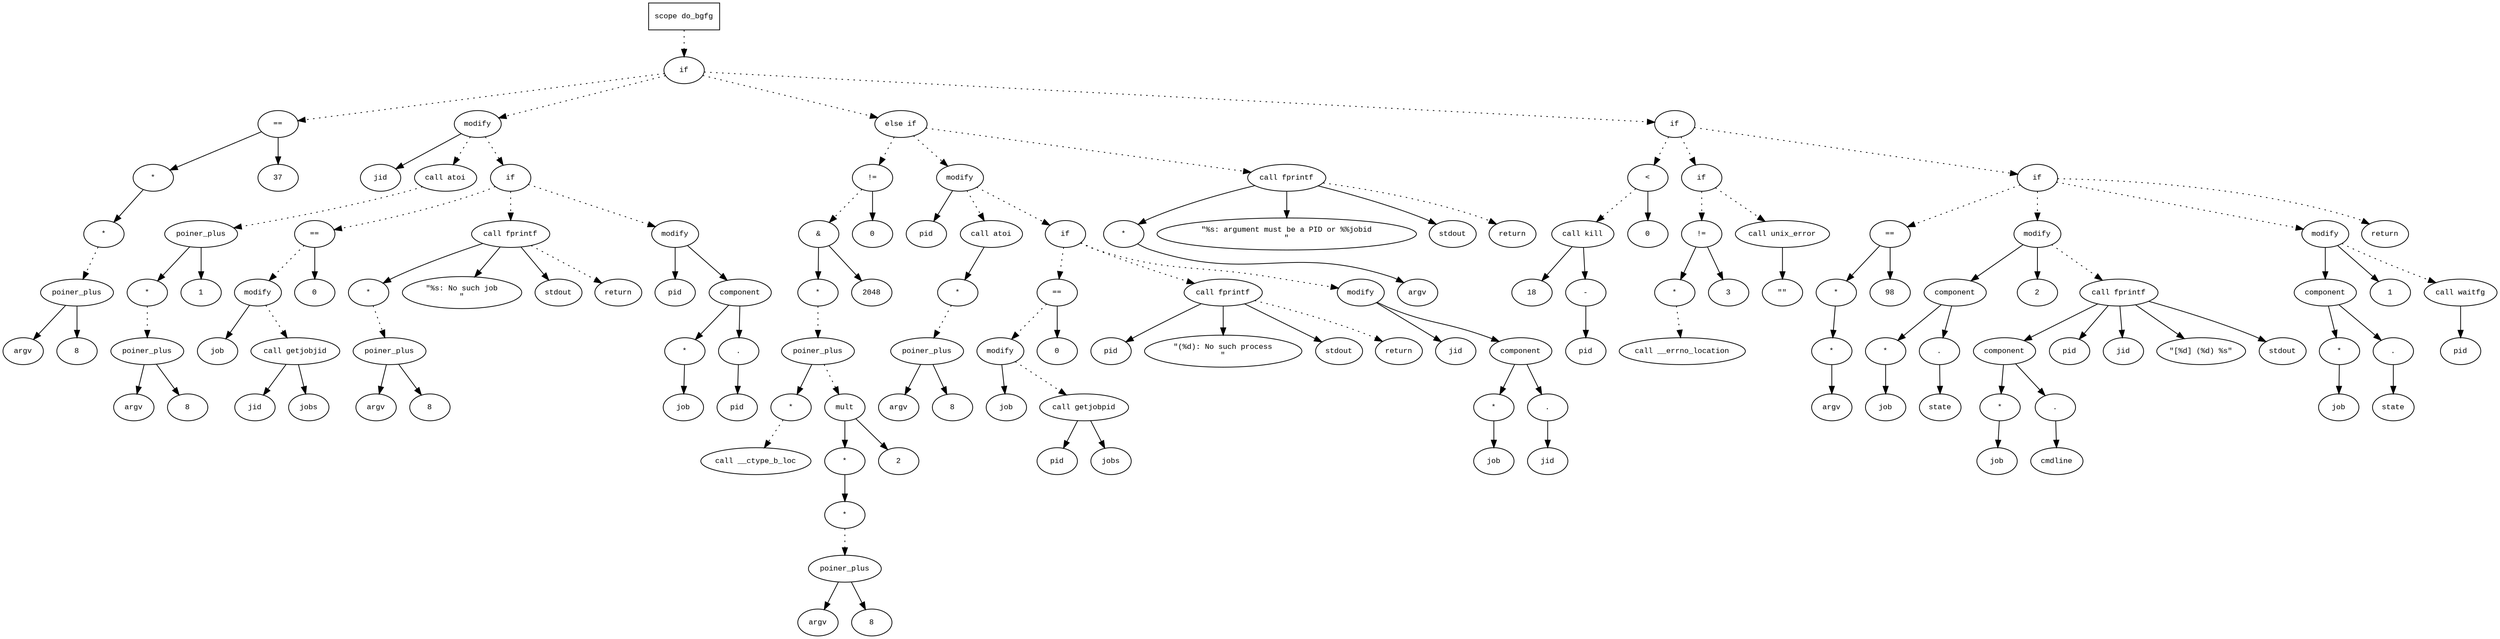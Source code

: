 digraph AST {
  graph [fontname="Times New Roman",fontsize=10];
  node  [fontname="Courier New",fontsize=10];
  edge  [fontname="Times New Roman",fontsize=10];

  node1 [label="scope do_bgfg",shape=box];
  node2 [label="if",shape=ellipse];
  node1 -> node2 [style=dotted];
  node3 [label="==",shape=ellipse];
  node4 [label="*",shape=ellipse];
  node5 [label="*",shape=ellipse];
  node6 [label="poiner_plus",shape=ellipse];
  node7 [label="argv",shape=ellipse];
  node6 -> node7;
  node8 [label="8",shape=ellipse];
  node6 -> node8;
  node5 -> node6 [style=dotted];
  node4 -> node5;
  node3 -> node4;
  node9 [label="37",shape=ellipse];
  node3 -> node9;
  node2 -> node3 [style=dotted];
  node10 [label="modify",shape=ellipse];
  node11 [label="jid",shape=ellipse];
  node10 -> node11;
  node12 [label="call atoi",shape=ellipse];
  node13 [label="poiner_plus",shape=ellipse];
  node14 [label="*",shape=ellipse];
  node15 [label="poiner_plus",shape=ellipse];
  node16 [label="argv",shape=ellipse];
  node15 -> node16;
  node17 [label="8",shape=ellipse];
  node15 -> node17;
  node14 -> node15 [style=dotted];
  node13 -> node14;
  node18 [label="1",shape=ellipse];
  node13 -> node18;
  node12 -> node13 [style=dotted];
  node10 -> node12 [style=dotted];
  node2 -> node10 [style=dotted];
  node19 [label="if",shape=ellipse];
  node10 -> node19 [style=dotted];
  node20 [label="==",shape=ellipse];
  node21 [label="modify",shape=ellipse];
  node22 [label="job",shape=ellipse];
  node21 -> node22;
  node23 [label="call getjobjid",shape=ellipse];
  node24 [label="jid",shape=ellipse];
  node23 -> node24;
  node25 [label="jobs",shape=ellipse];
  node23 -> node25;
  node21 -> node23 [style=dotted];
  node20 -> node21 [style=dotted];
  node26 [label="0",shape=ellipse];
  node20 -> node26;
  node19 -> node20 [style=dotted];
  node27 [label="call fprintf",shape=ellipse];
  node28 [label="*",shape=ellipse];
  node29 [label="poiner_plus",shape=ellipse];
  node30 [label="argv",shape=ellipse];
  node29 -> node30;
  node31 [label="8",shape=ellipse];
  node29 -> node31;
  node28 -> node29 [style=dotted];
  node27 -> node28;
  node32 [label="\"%s: No such job
\"",shape=ellipse];
  node27 -> node32;
  node33 [label="stdout",shape=ellipse];
  node27 -> node33;
  node19 -> node27 [style=dotted];
  node34 [label="return",shape=ellipse];
  node27 -> node34 [style=dotted];
  node35 [label="modify",shape=ellipse];
  node36 [label="pid",shape=ellipse];
  node35 -> node36;
  node37 [label="component",shape=ellipse];
  node35 -> node37;
  node38 [label="*",shape=ellipse];
  node39 [label="job",shape=ellipse];
  node38 -> node39;
  node37 -> node38;
  node40 [label=".",shape=ellipse];
  node37 -> node40;
  node41 [label="pid",shape=ellipse];
  node40 -> node41;
  node19 -> node35 [style=dotted];
  node42 [label="else if",shape=ellipse];
  node2 -> node42 [style=dotted];
  node43 [label="!=",shape=ellipse];
  node44 [label="&",shape=ellipse];
  node45 [label="*",shape=ellipse];
  node46 [label="poiner_plus",shape=ellipse];
  node47 [label="*",shape=ellipse];
  node48 [label="call __ctype_b_loc",shape=ellipse];
  node47 -> node48 [style=dotted];
  node46 -> node47;
  node49 [label="mult",shape=ellipse];
  node50 [label="*",shape=ellipse];
  node51 [label="*",shape=ellipse];
  node52 [label="poiner_plus",shape=ellipse];
  node53 [label="argv",shape=ellipse];
  node52 -> node53;
  node54 [label="8",shape=ellipse];
  node52 -> node54;
  node51 -> node52 [style=dotted];
  node50 -> node51;
  node49 -> node50;
  node55 [label="2",shape=ellipse];
  node49 -> node55;
  node46 -> node49 [style=dotted];
  node45 -> node46 [style=dotted];
  node44 -> node45;
  node56 [label="2048",shape=ellipse];
  node44 -> node56;
  node43 -> node44 [style=dotted];
  node57 [label="0",shape=ellipse];
  node43 -> node57;
  node42 -> node43 [style=dotted];
  node58 [label="modify",shape=ellipse];
  node59 [label="pid",shape=ellipse];
  node58 -> node59;
  node60 [label="call atoi",shape=ellipse];
  node61 [label="*",shape=ellipse];
  node62 [label="poiner_plus",shape=ellipse];
  node63 [label="argv",shape=ellipse];
  node62 -> node63;
  node64 [label="8",shape=ellipse];
  node62 -> node64;
  node61 -> node62 [style=dotted];
  node60 -> node61;
  node58 -> node60 [style=dotted];
  node42 -> node58 [style=dotted];
  node65 [label="if",shape=ellipse];
  node58 -> node65 [style=dotted];
  node66 [label="==",shape=ellipse];
  node67 [label="modify",shape=ellipse];
  node68 [label="job",shape=ellipse];
  node67 -> node68;
  node69 [label="call getjobpid",shape=ellipse];
  node70 [label="pid",shape=ellipse];
  node69 -> node70;
  node71 [label="jobs",shape=ellipse];
  node69 -> node71;
  node67 -> node69 [style=dotted];
  node66 -> node67 [style=dotted];
  node72 [label="0",shape=ellipse];
  node66 -> node72;
  node65 -> node66 [style=dotted];
  node73 [label="call fprintf",shape=ellipse];
  node74 [label="pid",shape=ellipse];
  node73 -> node74;
  node75 [label="\"(%d): No such process
\"",shape=ellipse];
  node73 -> node75;
  node76 [label="stdout",shape=ellipse];
  node73 -> node76;
  node65 -> node73 [style=dotted];
  node77 [label="return",shape=ellipse];
  node73 -> node77 [style=dotted];
  node78 [label="modify",shape=ellipse];
  node79 [label="jid",shape=ellipse];
  node78 -> node79;
  node80 [label="component",shape=ellipse];
  node78 -> node80;
  node81 [label="*",shape=ellipse];
  node82 [label="job",shape=ellipse];
  node81 -> node82;
  node80 -> node81;
  node83 [label=".",shape=ellipse];
  node80 -> node83;
  node84 [label="jid",shape=ellipse];
  node83 -> node84;
  node65 -> node78 [style=dotted];
  node85 [label="call fprintf",shape=ellipse];
  node86 [label="*",shape=ellipse];
  node87 [label="argv",shape=ellipse];
  node86 -> node87;
  node85 -> node86;
  node88 [label="\"%s: argument must be a PID or %%jobid
\"",shape=ellipse];
  node85 -> node88;
  node89 [label="stdout",shape=ellipse];
  node85 -> node89;
  node42 -> node85 [style=dotted];
  node90 [label="return",shape=ellipse];
  node85 -> node90 [style=dotted];
  node91 [label="if",shape=ellipse];
  node2 -> node91 [style=dotted];
  node92 [label="<",shape=ellipse];
  node93 [label="call kill",shape=ellipse];
  node94 [label="18",shape=ellipse];
  node93 -> node94;
  node95 [label="-",shape=ellipse];
  node96 [label="pid",shape=ellipse];
  node95 -> node96;
  node93 -> node95;
  node92 -> node93 [style=dotted];
  node97 [label="0",shape=ellipse];
  node92 -> node97;
  node91 -> node92 [style=dotted];
  node98 [label="if",shape=ellipse];
  node91 -> node98 [style=dotted];
  node99 [label="!=",shape=ellipse];
  node100 [label="*",shape=ellipse];
  node101 [label="call __errno_location",shape=ellipse];
  node100 -> node101 [style=dotted];
  node99 -> node100;
  node102 [label="3",shape=ellipse];
  node99 -> node102;
  node98 -> node99 [style=dotted];
  node103 [label="call unix_error",shape=ellipse];
  node104 [label="\"\"",shape=ellipse];
  node103 -> node104;
  node98 -> node103 [style=dotted];
  node105 [label="if",shape=ellipse];
  node91 -> node105 [style=dotted];
  node106 [label="==",shape=ellipse];
  node107 [label="*",shape=ellipse];
  node108 [label="*",shape=ellipse];
  node109 [label="argv",shape=ellipse];
  node108 -> node109;
  node107 -> node108;
  node106 -> node107;
  node110 [label="98",shape=ellipse];
  node106 -> node110;
  node105 -> node106 [style=dotted];
  node111 [label="modify",shape=ellipse];
  node112 [label="component",shape=ellipse];
  node111 -> node112;
  node113 [label="*",shape=ellipse];
  node114 [label="job",shape=ellipse];
  node113 -> node114;
  node112 -> node113;
  node115 [label=".",shape=ellipse];
  node112 -> node115;
  node116 [label="state",shape=ellipse];
  node115 -> node116;
  node117 [label="2",shape=ellipse];
  node111 -> node117;
  node105 -> node111 [style=dotted];
  node118 [label="call fprintf",shape=ellipse];
  node119 [label="component",shape=ellipse];
  node118 -> node119;
  node120 [label="*",shape=ellipse];
  node121 [label="job",shape=ellipse];
  node120 -> node121;
  node119 -> node120;
  node122 [label=".",shape=ellipse];
  node119 -> node122;
  node123 [label="cmdline",shape=ellipse];
  node122 -> node123;
  node124 [label="pid",shape=ellipse];
  node118 -> node124;
  node125 [label="jid",shape=ellipse];
  node118 -> node125;
  node126 [label="\"[%d] (%d) %s\"",shape=ellipse];
  node118 -> node126;
  node127 [label="stdout",shape=ellipse];
  node118 -> node127;
  node111 -> node118 [style=dotted];
  node128 [label="modify",shape=ellipse];
  node129 [label="component",shape=ellipse];
  node128 -> node129;
  node130 [label="*",shape=ellipse];
  node131 [label="job",shape=ellipse];
  node130 -> node131;
  node129 -> node130;
  node132 [label=".",shape=ellipse];
  node129 -> node132;
  node133 [label="state",shape=ellipse];
  node132 -> node133;
  node134 [label="1",shape=ellipse];
  node128 -> node134;
  node105 -> node128 [style=dotted];
  node135 [label="call waitfg",shape=ellipse];
  node136 [label="pid",shape=ellipse];
  node135 -> node136;
  node128 -> node135 [style=dotted];
  node137 [label="return",shape=ellipse];
  node105 -> node137 [style=dotted];
} 